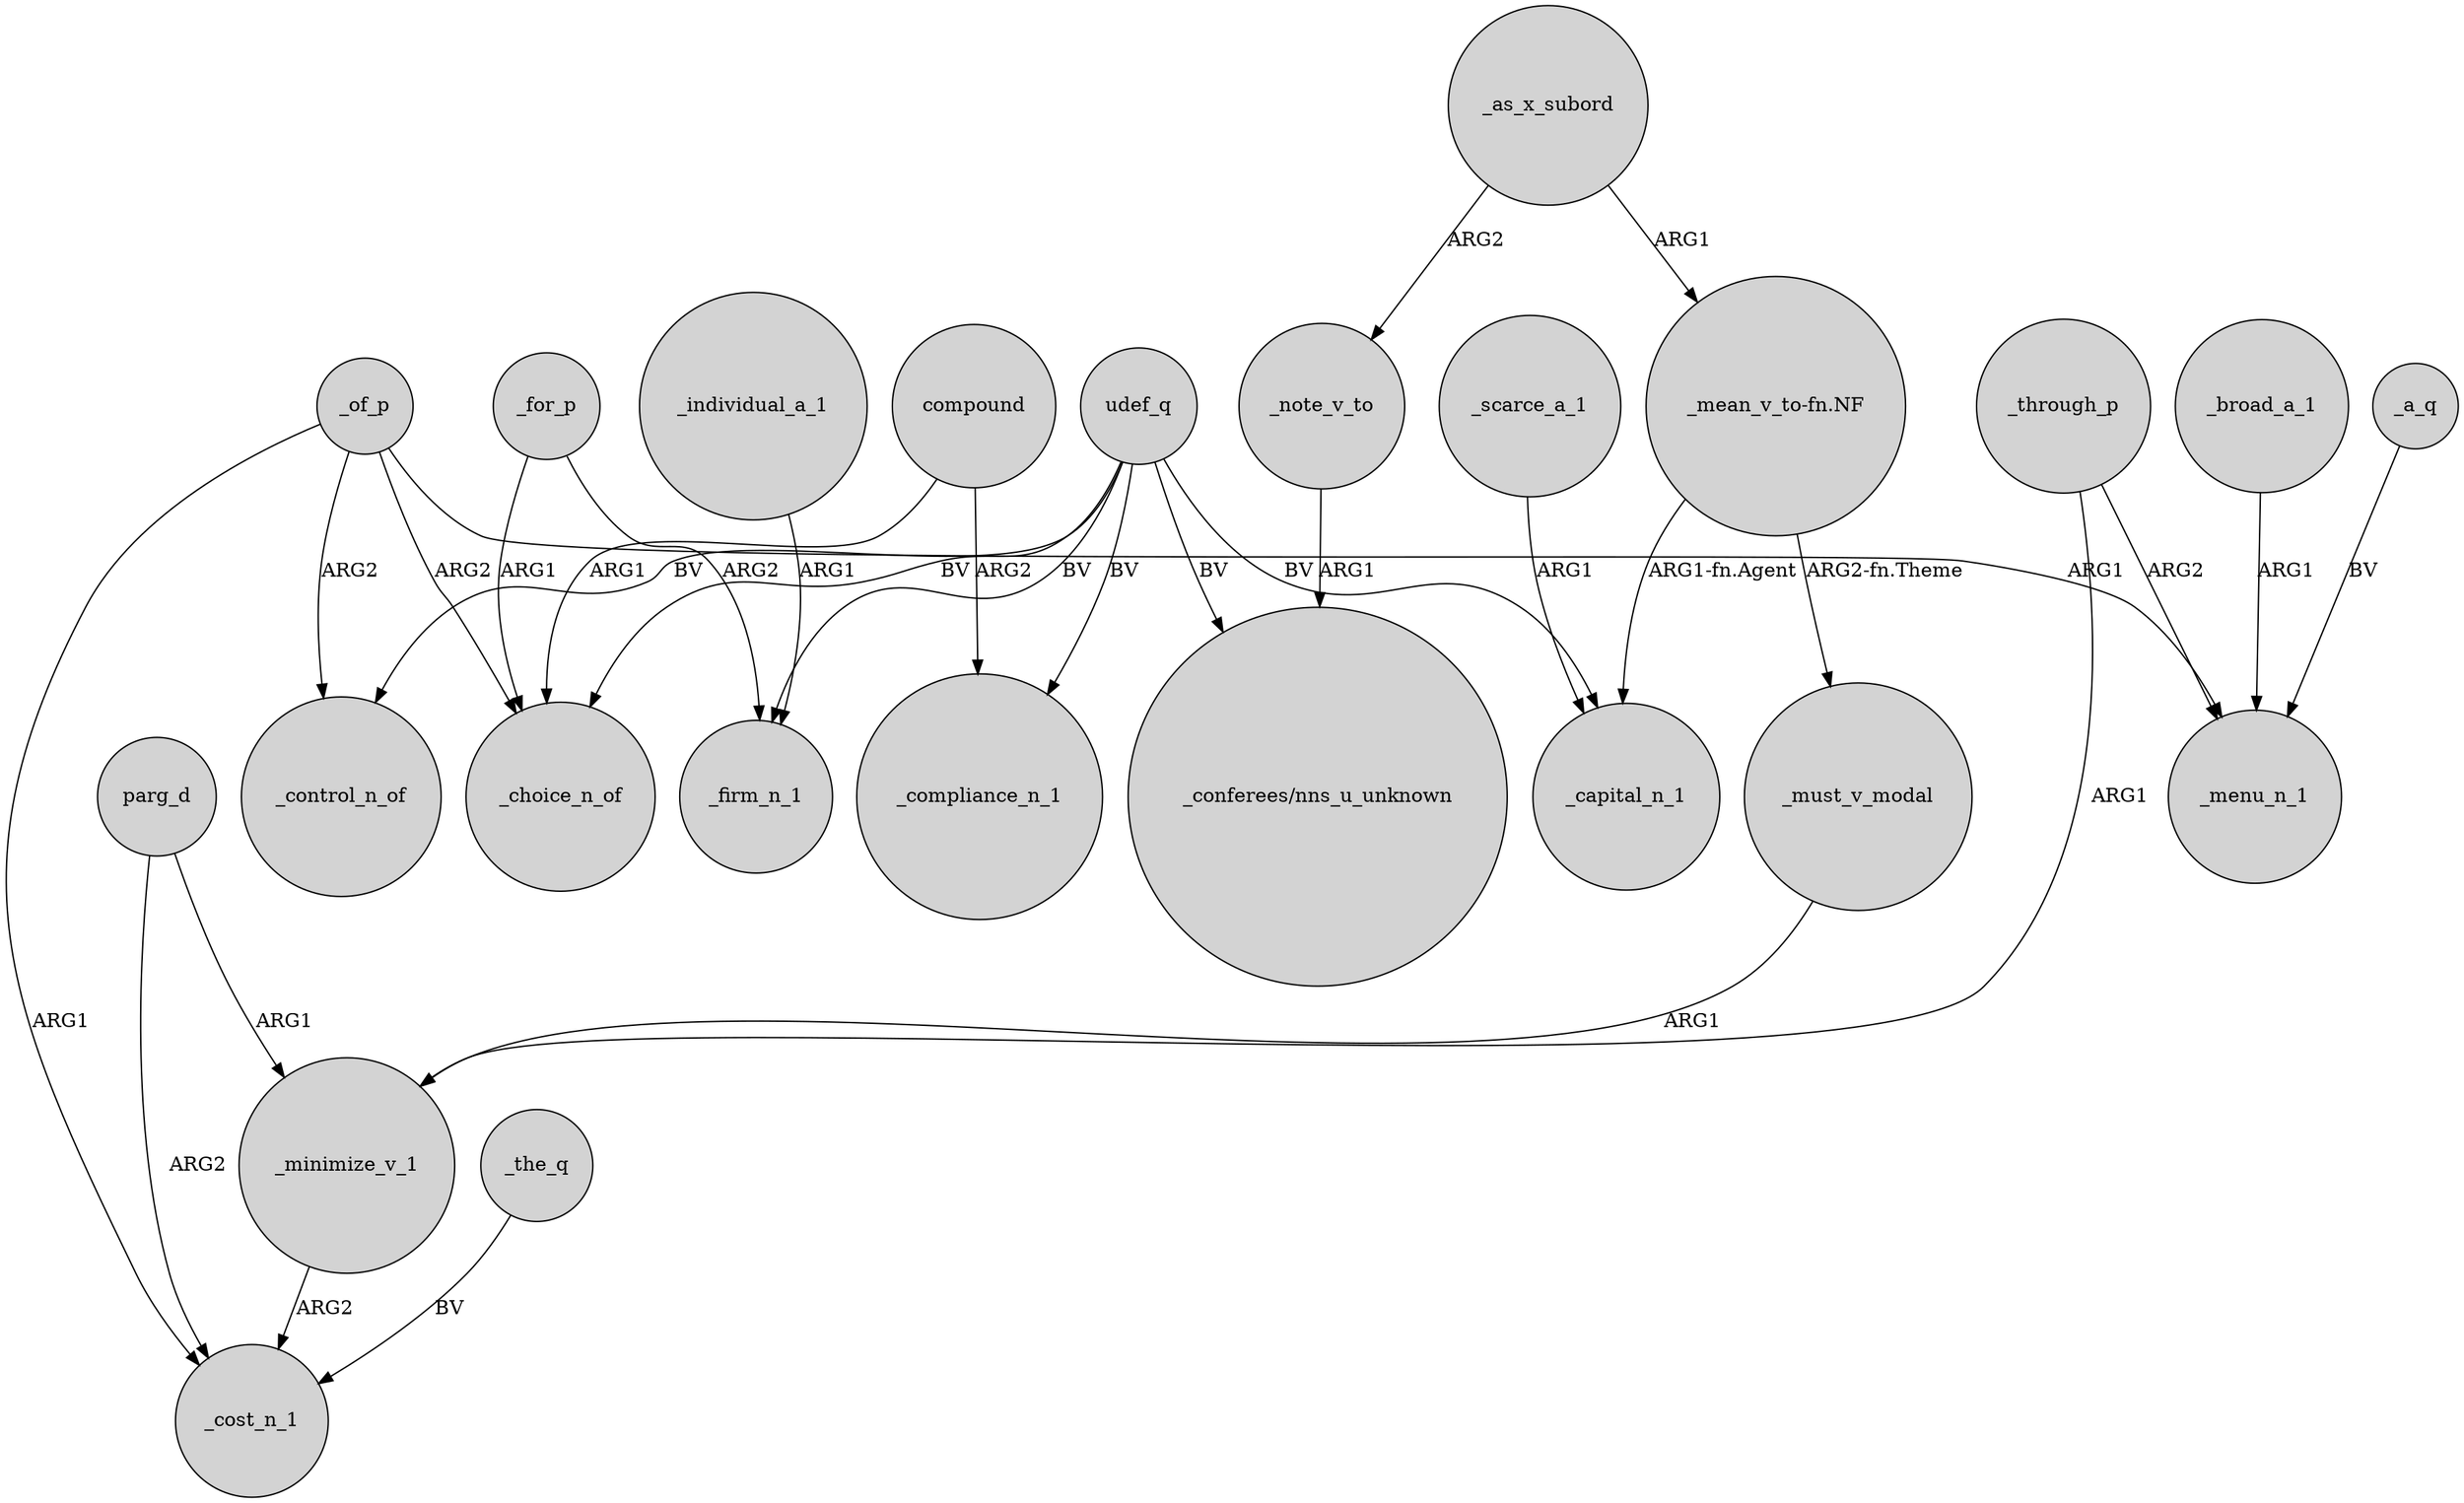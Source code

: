 digraph {
	node [shape=circle style=filled]
	parg_d -> _minimize_v_1 [label=ARG1]
	_for_p -> _choice_n_of [label=ARG1]
	_of_p -> _choice_n_of [label=ARG2]
	udef_q -> _control_n_of [label=BV]
	_note_v_to -> "_conferees/nns_u_unknown" [label=ARG1]
	compound -> _compliance_n_1 [label=ARG2]
	udef_q -> _compliance_n_1 [label=BV]
	udef_q -> _firm_n_1 [label=BV]
	udef_q -> "_conferees/nns_u_unknown" [label=BV]
	_through_p -> _menu_n_1 [label=ARG2]
	parg_d -> _cost_n_1 [label=ARG2]
	_individual_a_1 -> _firm_n_1 [label=ARG1]
	_must_v_modal -> _minimize_v_1 [label=ARG1]
	_the_q -> _cost_n_1 [label=BV]
	_as_x_subord -> "_mean_v_to-fn.NF" [label=ARG1]
	_of_p -> _cost_n_1 [label=ARG1]
	_a_q -> _menu_n_1 [label=BV]
	compound -> _choice_n_of [label=ARG1]
	udef_q -> _choice_n_of [label=BV]
	_of_p -> _control_n_of [label=ARG2]
	_minimize_v_1 -> _cost_n_1 [label=ARG2]
	_as_x_subord -> _note_v_to [label=ARG2]
	"_mean_v_to-fn.NF" -> _capital_n_1 [label="ARG1-fn.Agent"]
	"_mean_v_to-fn.NF" -> _must_v_modal [label="ARG2-fn.Theme"]
	_of_p -> _menu_n_1 [label=ARG1]
	_for_p -> _firm_n_1 [label=ARG2]
	_through_p -> _minimize_v_1 [label=ARG1]
	_broad_a_1 -> _menu_n_1 [label=ARG1]
	_scarce_a_1 -> _capital_n_1 [label=ARG1]
	udef_q -> _capital_n_1 [label=BV]
}
